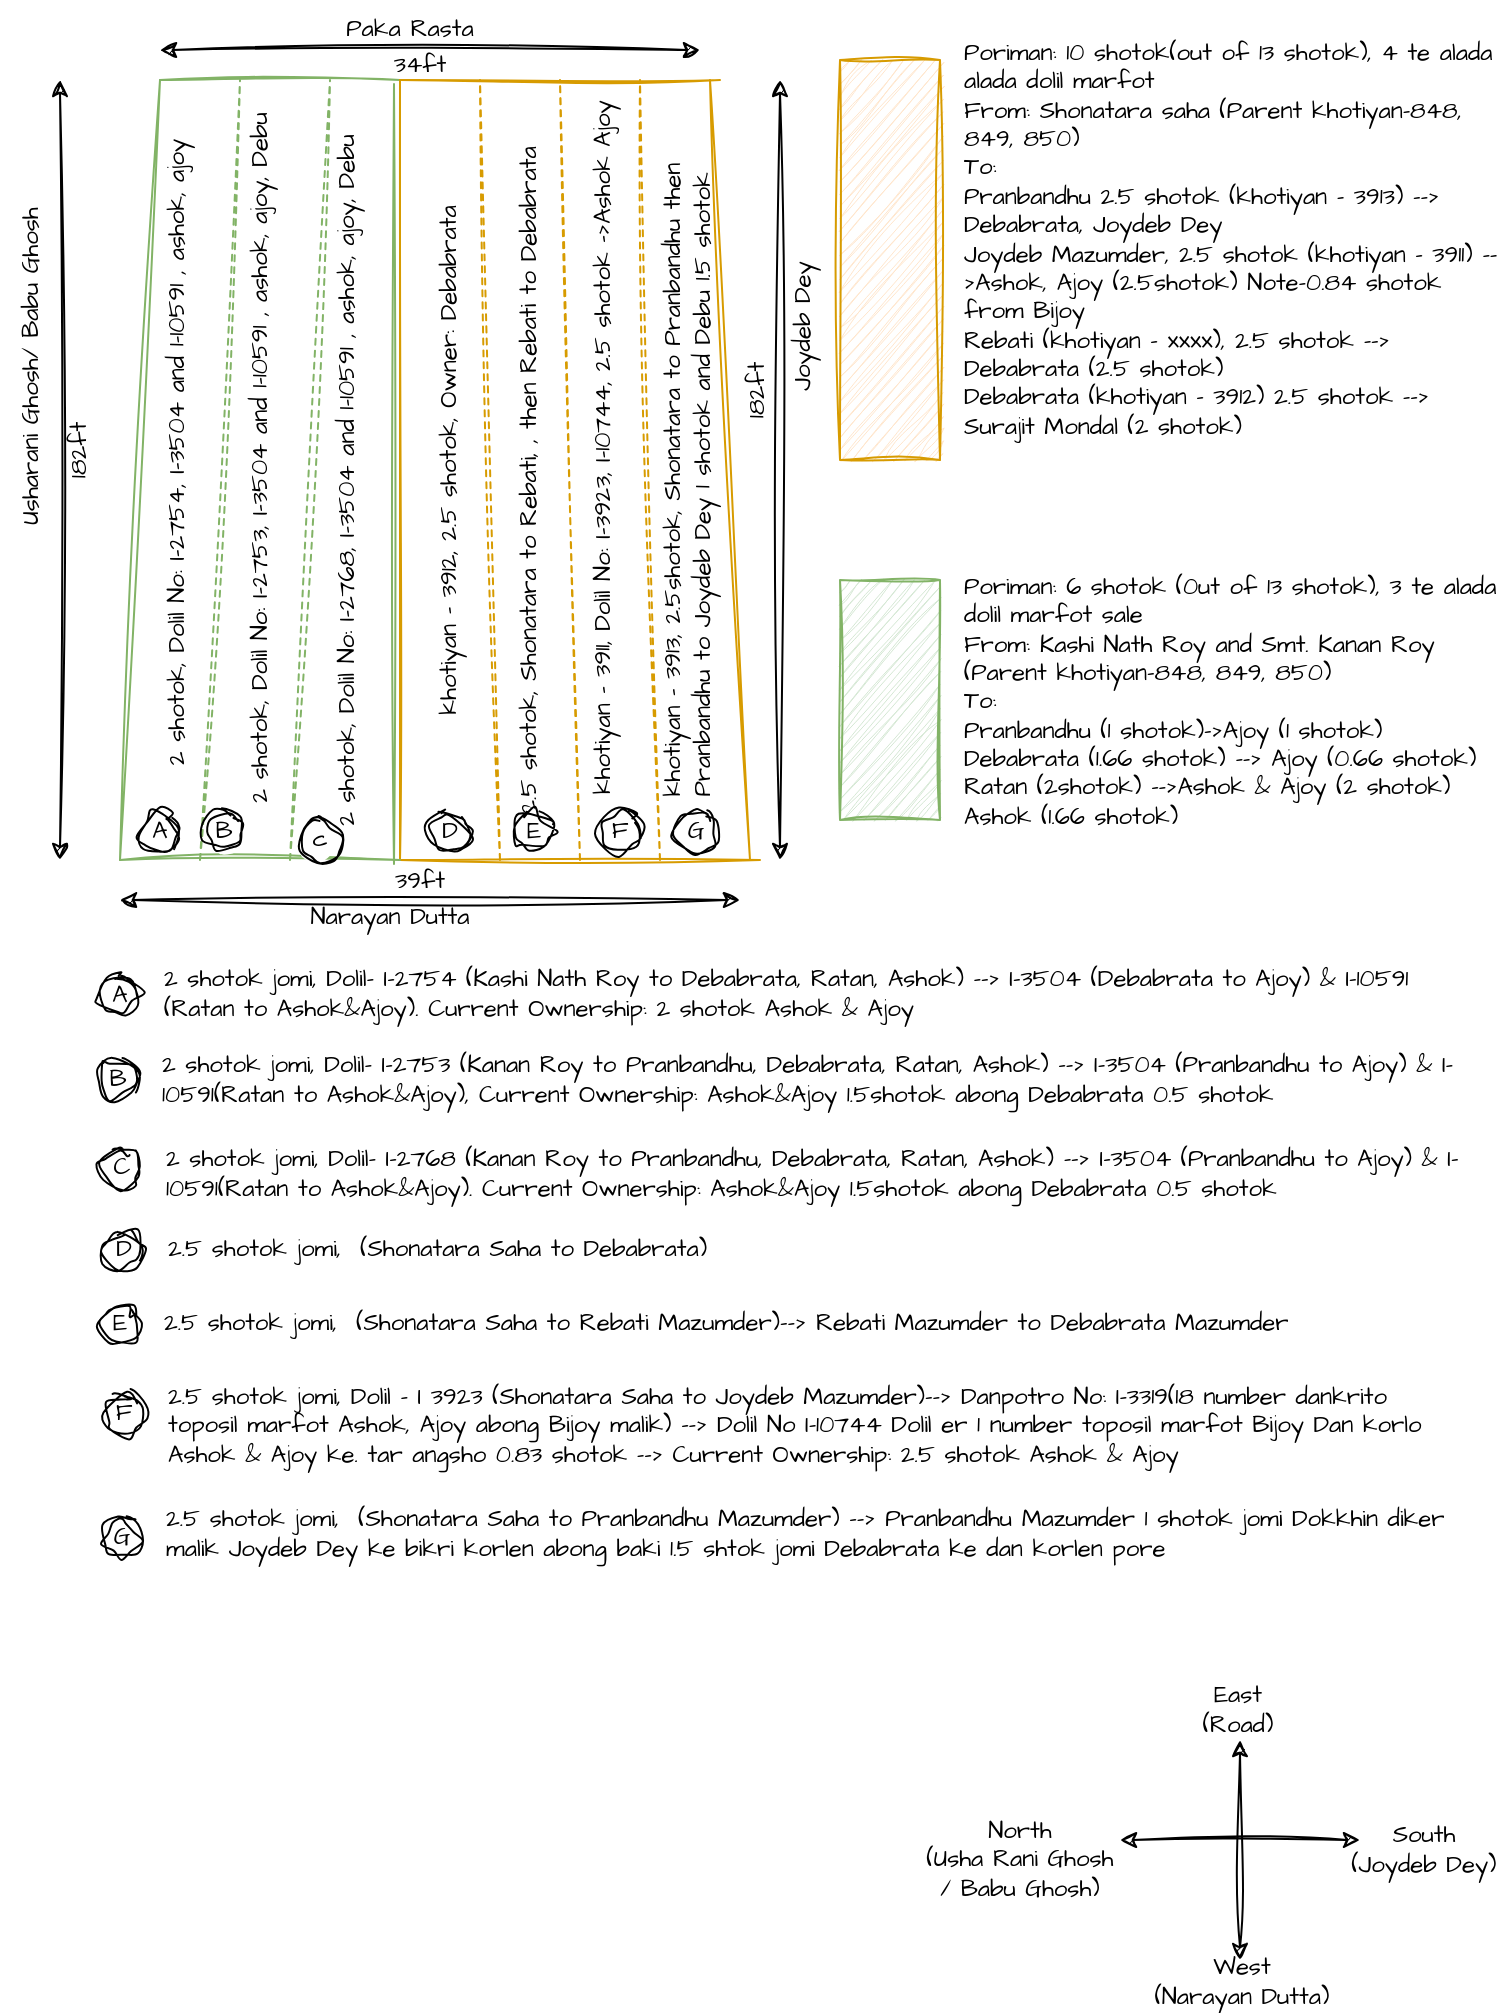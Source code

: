 <mxfile version="26.0.10">
  <diagram name="Page-1" id="95jNA9ojznbn4mmwmEww">
    <mxGraphModel dx="826" dy="455" grid="1" gridSize="10" guides="1" tooltips="1" connect="1" arrows="1" fold="1" page="1" pageScale="1" pageWidth="827" pageHeight="1169" background="#ffffff" math="0" shadow="0">
      <root>
        <mxCell id="0" />
        <mxCell id="1" parent="0" />
        <mxCell id="eyxCzTGyWzFZVntszjCe-2" value="" style="endArrow=none;html=1;rounded=0;sketch=1;hachureGap=4;jiggle=2;curveFitting=1;fontFamily=Architects Daughter;fontSource=https%3A%2F%2Ffonts.googleapis.com%2Fcss%3Ffamily%3DArchitects%2BDaughter;fillColor=#d5e8d4;strokeColor=#82b366;" edge="1" parent="1">
          <mxGeometry width="50" height="50" relative="1" as="geometry">
            <mxPoint x="110" y="40" as="sourcePoint" />
            <mxPoint x="230" y="40" as="targetPoint" />
          </mxGeometry>
        </mxCell>
        <mxCell id="eyxCzTGyWzFZVntszjCe-3" value="" style="endArrow=none;html=1;rounded=0;sketch=1;hachureGap=4;jiggle=2;curveFitting=1;fontFamily=Architects Daughter;fontSource=https%3A%2F%2Ffonts.googleapis.com%2Fcss%3Ffamily%3DArchitects%2BDaughter;fillColor=#d5e8d4;strokeColor=#82b366;" edge="1" parent="1">
          <mxGeometry width="50" height="50" relative="1" as="geometry">
            <mxPoint x="90" y="430" as="sourcePoint" />
            <mxPoint x="110" y="40" as="targetPoint" />
          </mxGeometry>
        </mxCell>
        <mxCell id="eyxCzTGyWzFZVntszjCe-4" value="" style="endArrow=none;html=1;rounded=0;sketch=1;hachureGap=4;jiggle=2;curveFitting=1;fontFamily=Architects Daughter;fontSource=https%3A%2F%2Ffonts.googleapis.com%2Fcss%3Ffamily%3DArchitects%2BDaughter;fillColor=#ffe6cc;strokeColor=#d79b00;" edge="1" parent="1">
          <mxGeometry width="50" height="50" relative="1" as="geometry">
            <mxPoint x="405" y="430" as="sourcePoint" />
            <mxPoint x="385" y="40" as="targetPoint" />
          </mxGeometry>
        </mxCell>
        <mxCell id="eyxCzTGyWzFZVntszjCe-5" value="" style="endArrow=none;html=1;rounded=0;sketch=1;hachureGap=4;jiggle=2;curveFitting=1;fontFamily=Architects Daughter;fontSource=https%3A%2F%2Ffonts.googleapis.com%2Fcss%3Ffamily%3DArchitects%2BDaughter;fillColor=#ffe6cc;strokeColor=#d79b00;" edge="1" parent="1">
          <mxGeometry width="50" height="50" relative="1" as="geometry">
            <mxPoint x="230" y="430" as="sourcePoint" />
            <mxPoint x="410" y="430" as="targetPoint" />
          </mxGeometry>
        </mxCell>
        <mxCell id="eyxCzTGyWzFZVntszjCe-6" value="" style="endArrow=classic;startArrow=classic;html=1;rounded=0;sketch=1;hachureGap=4;jiggle=2;curveFitting=1;fontFamily=Architects Daughter;fontSource=https%3A%2F%2Ffonts.googleapis.com%2Fcss%3Ffamily%3DArchitects%2BDaughter;" edge="1" parent="1">
          <mxGeometry width="50" height="50" relative="1" as="geometry">
            <mxPoint x="90" y="450" as="sourcePoint" />
            <mxPoint x="400" y="450" as="targetPoint" />
          </mxGeometry>
        </mxCell>
        <mxCell id="eyxCzTGyWzFZVntszjCe-8" value="39ft" style="text;html=1;align=center;verticalAlign=middle;whiteSpace=wrap;rounded=0;fontFamily=Architects Daughter;fontSource=https%3A%2F%2Ffonts.googleapis.com%2Fcss%3Ffamily%3DArchitects%2BDaughter;" vertex="1" parent="1">
          <mxGeometry x="210" y="426" width="60" height="30" as="geometry" />
        </mxCell>
        <mxCell id="eyxCzTGyWzFZVntszjCe-9" value="" style="endArrow=classic;startArrow=classic;html=1;rounded=0;sketch=1;hachureGap=4;jiggle=2;curveFitting=1;fontFamily=Architects Daughter;fontSource=https%3A%2F%2Ffonts.googleapis.com%2Fcss%3Ffamily%3DArchitects%2BDaughter;" edge="1" parent="1">
          <mxGeometry width="50" height="50" relative="1" as="geometry">
            <mxPoint x="110" y="25" as="sourcePoint" />
            <mxPoint x="380" y="25" as="targetPoint" />
          </mxGeometry>
        </mxCell>
        <mxCell id="eyxCzTGyWzFZVntszjCe-10" value="34ft" style="text;html=1;align=center;verticalAlign=middle;whiteSpace=wrap;rounded=0;fontFamily=Architects Daughter;fontSource=https%3A%2F%2Ffonts.googleapis.com%2Fcss%3Ffamily%3DArchitects%2BDaughter;" vertex="1" parent="1">
          <mxGeometry x="210" y="18" width="60" height="30" as="geometry" />
        </mxCell>
        <mxCell id="eyxCzTGyWzFZVntszjCe-11" value="" style="endArrow=none;html=1;rounded=0;sketch=1;hachureGap=4;jiggle=2;curveFitting=1;fontFamily=Architects Daughter;fontSource=https%3A%2F%2Ffonts.googleapis.com%2Fcss%3Ffamily%3DArchitects%2BDaughter;fillColor=#ffe6cc;strokeColor=#d79b00;" edge="1" parent="1">
          <mxGeometry width="50" height="50" relative="1" as="geometry">
            <mxPoint x="230" y="430" as="sourcePoint" />
            <mxPoint x="230" y="40" as="targetPoint" />
          </mxGeometry>
        </mxCell>
        <mxCell id="eyxCzTGyWzFZVntszjCe-12" value="" style="endArrow=none;dashed=1;html=1;rounded=0;sketch=1;hachureGap=4;jiggle=2;curveFitting=1;fontFamily=Architects Daughter;fontSource=https%3A%2F%2Ffonts.googleapis.com%2Fcss%3Ffamily%3DArchitects%2BDaughter;shadow=0;fillColor=#ffe6cc;strokeColor=#d79b00;" edge="1" parent="1">
          <mxGeometry width="50" height="50" relative="1" as="geometry">
            <mxPoint x="280" y="430" as="sourcePoint" />
            <mxPoint x="270" y="40" as="targetPoint" />
          </mxGeometry>
        </mxCell>
        <mxCell id="eyxCzTGyWzFZVntszjCe-13" value="" style="endArrow=none;dashed=1;html=1;rounded=0;sketch=1;hachureGap=4;jiggle=2;curveFitting=1;fontFamily=Architects Daughter;fontSource=https%3A%2F%2Ffonts.googleapis.com%2Fcss%3Ffamily%3DArchitects%2BDaughter;fillColor=#ffe6cc;strokeColor=#d79b00;" edge="1" parent="1">
          <mxGeometry width="50" height="50" relative="1" as="geometry">
            <mxPoint x="320" y="430" as="sourcePoint" />
            <mxPoint x="310" y="40" as="targetPoint" />
          </mxGeometry>
        </mxCell>
        <mxCell id="eyxCzTGyWzFZVntszjCe-14" value="" style="endArrow=none;dashed=1;html=1;rounded=0;sketch=1;hachureGap=4;jiggle=2;curveFitting=1;fontFamily=Architects Daughter;fontSource=https%3A%2F%2Ffonts.googleapis.com%2Fcss%3Ffamily%3DArchitects%2BDaughter;fillColor=#ffe6cc;strokeColor=#d79b00;" edge="1" parent="1">
          <mxGeometry width="50" height="50" relative="1" as="geometry">
            <mxPoint x="360" y="430" as="sourcePoint" />
            <mxPoint x="350" y="40" as="targetPoint" />
          </mxGeometry>
        </mxCell>
        <mxCell id="eyxCzTGyWzFZVntszjCe-15" value="" style="endArrow=classic;startArrow=classic;html=1;rounded=0;sketch=1;hachureGap=4;jiggle=2;curveFitting=1;fontFamily=Architects Daughter;fontSource=https%3A%2F%2Ffonts.googleapis.com%2Fcss%3Ffamily%3DArchitects%2BDaughter;" edge="1" parent="1">
          <mxGeometry width="50" height="50" relative="1" as="geometry">
            <mxPoint x="60" y="40" as="sourcePoint" />
            <mxPoint x="60" y="430" as="targetPoint" />
          </mxGeometry>
        </mxCell>
        <mxCell id="eyxCzTGyWzFZVntszjCe-16" value="182ft" style="text;html=1;align=center;verticalAlign=middle;whiteSpace=wrap;rounded=0;fontFamily=Architects Daughter;fontSource=https%3A%2F%2Ffonts.googleapis.com%2Fcss%3Ffamily%3DArchitects%2BDaughter;rotation=270;" vertex="1" parent="1">
          <mxGeometry x="40" y="210" width="60" height="30" as="geometry" />
        </mxCell>
        <mxCell id="eyxCzTGyWzFZVntszjCe-17" value="" style="endArrow=classic;startArrow=classic;html=1;rounded=0;sketch=1;hachureGap=4;jiggle=2;curveFitting=1;fontFamily=Architects Daughter;fontSource=https%3A%2F%2Ffonts.googleapis.com%2Fcss%3Ffamily%3DArchitects%2BDaughter;" edge="1" parent="1">
          <mxGeometry width="50" height="50" relative="1" as="geometry">
            <mxPoint x="420" y="40" as="sourcePoint" />
            <mxPoint x="420" y="430" as="targetPoint" />
          </mxGeometry>
        </mxCell>
        <mxCell id="eyxCzTGyWzFZVntszjCe-18" value="182ft" style="text;html=1;align=center;verticalAlign=middle;whiteSpace=wrap;rounded=0;fontFamily=Architects Daughter;fontSource=https%3A%2F%2Ffonts.googleapis.com%2Fcss%3Ffamily%3DArchitects%2BDaughter;rotation=270;" vertex="1" parent="1">
          <mxGeometry x="379" y="180" width="60" height="30" as="geometry" />
        </mxCell>
        <mxCell id="eyxCzTGyWzFZVntszjCe-20" value="" style="endArrow=none;dashed=1;html=1;rounded=0;sketch=1;hachureGap=4;jiggle=2;curveFitting=1;fontFamily=Architects Daughter;fontSource=https%3A%2F%2Ffonts.googleapis.com%2Fcss%3Ffamily%3DArchitects%2BDaughter;shadow=0;fillColor=#d5e8d4;strokeColor=#82b366;" edge="1" parent="1">
          <mxGeometry width="50" height="50" relative="1" as="geometry">
            <mxPoint x="130" y="430" as="sourcePoint" />
            <mxPoint x="150" y="40" as="targetPoint" />
          </mxGeometry>
        </mxCell>
        <mxCell id="eyxCzTGyWzFZVntszjCe-21" value="" style="endArrow=none;dashed=1;html=1;rounded=0;sketch=1;hachureGap=4;jiggle=2;curveFitting=1;fontFamily=Architects Daughter;fontSource=https%3A%2F%2Ffonts.googleapis.com%2Fcss%3Ffamily%3DArchitects%2BDaughter;shadow=0;fillColor=#d5e8d4;strokeColor=#82b366;" edge="1" parent="1">
          <mxGeometry width="50" height="50" relative="1" as="geometry">
            <mxPoint x="175" y="430" as="sourcePoint" />
            <mxPoint x="195" y="40" as="targetPoint" />
          </mxGeometry>
        </mxCell>
        <mxCell id="eyxCzTGyWzFZVntszjCe-22" value="" style="endArrow=none;html=1;rounded=0;sketch=1;hachureGap=4;jiggle=2;curveFitting=1;fontFamily=Architects Daughter;fontSource=https%3A%2F%2Ffonts.googleapis.com%2Fcss%3Ffamily%3DArchitects%2BDaughter;fillColor=#d5e8d4;strokeColor=#82b366;" edge="1" parent="1">
          <mxGeometry width="50" height="50" relative="1" as="geometry">
            <mxPoint x="227" y="432" as="sourcePoint" />
            <mxPoint x="227" y="42" as="targetPoint" />
          </mxGeometry>
        </mxCell>
        <mxCell id="eyxCzTGyWzFZVntszjCe-23" value="" style="endArrow=none;html=1;rounded=0;sketch=1;hachureGap=4;jiggle=2;curveFitting=1;fontFamily=Architects Daughter;fontSource=https%3A%2F%2Ffonts.googleapis.com%2Fcss%3Ffamily%3DArchitects%2BDaughter;fillColor=#ffe6cc;strokeColor=#d79b00;" edge="1" parent="1">
          <mxGeometry width="50" height="50" relative="1" as="geometry">
            <mxPoint x="230" y="40" as="sourcePoint" />
            <mxPoint x="390" y="40" as="targetPoint" />
          </mxGeometry>
        </mxCell>
        <mxCell id="eyxCzTGyWzFZVntszjCe-24" value="" style="endArrow=none;html=1;rounded=0;sketch=1;hachureGap=4;jiggle=2;curveFitting=1;fontFamily=Architects Daughter;fontSource=https%3A%2F%2Ffonts.googleapis.com%2Fcss%3Ffamily%3DArchitects%2BDaughter;fillColor=#d5e8d4;strokeColor=#82b366;" edge="1" parent="1">
          <mxGeometry width="50" height="50" relative="1" as="geometry">
            <mxPoint x="90" y="430" as="sourcePoint" />
            <mxPoint x="230" y="430" as="targetPoint" />
          </mxGeometry>
        </mxCell>
        <mxCell id="eyxCzTGyWzFZVntszjCe-25" value="" style="rounded=0;whiteSpace=wrap;html=1;sketch=1;hachureGap=4;jiggle=2;curveFitting=1;fontFamily=Architects Daughter;fontSource=https%3A%2F%2Ffonts.googleapis.com%2Fcss%3Ffamily%3DArchitects%2BDaughter;fillColor=#ffe6cc;strokeColor=#d79b00;" vertex="1" parent="1">
          <mxGeometry x="450" y="30" width="50" height="200" as="geometry" />
        </mxCell>
        <mxCell id="eyxCzTGyWzFZVntszjCe-26" value="" style="rounded=0;whiteSpace=wrap;html=1;sketch=1;hachureGap=4;jiggle=2;curveFitting=1;fontFamily=Architects Daughter;fontSource=https%3A%2F%2Ffonts.googleapis.com%2Fcss%3Ffamily%3DArchitects%2BDaughter;fillColor=#d5e8d4;strokeColor=#82b366;" vertex="1" parent="1">
          <mxGeometry x="450" y="290" width="50" height="120" as="geometry" />
        </mxCell>
        <mxCell id="eyxCzTGyWzFZVntszjCe-27" value="Poriman: 10 shotok(out of 13 shotok), 4 te alada alada dolil marfot&lt;br&gt;From: Shonatara saha (Parent khotiyan-848, 849, 850)&lt;div&gt;To:&amp;nbsp;&lt;/div&gt;&lt;div&gt;Pranbandhu 2.5 shotok (khotiyan - 3913) --&amp;gt; Debabrata, Joydeb Dey&lt;/div&gt;&lt;div&gt;Joydeb Mazumder,&amp;nbsp;&lt;span style=&quot;background-color: transparent; color: light-dark(rgb(0, 0, 0), rgb(255, 255, 255));&quot;&gt;2.5 shotok&lt;/span&gt;&lt;span style=&quot;background-color: transparent; color: light-dark(rgb(0, 0, 0), rgb(255, 255, 255));&quot;&gt;&amp;nbsp;(khotiyan - 3911) --&amp;gt;Ashok, Ajoy (2.5shotok) Note-0.84 shotok from Bijoy&lt;/span&gt;&lt;/div&gt;&lt;div&gt;Rebati (khotiyan - xxxx),&amp;nbsp;&lt;span style=&quot;background-color: transparent; color: light-dark(rgb(0, 0, 0), rgb(255, 255, 255));&quot;&gt;2.5 shotok&amp;nbsp;&lt;/span&gt;&lt;span style=&quot;background-color: transparent; color: light-dark(rgb(0, 0, 0), rgb(255, 255, 255));&quot;&gt;--&amp;gt; Debabrata (2.5 shotok)&lt;/span&gt;&lt;/div&gt;&lt;div&gt;Debabrata (khotiyan - 3912)&amp;nbsp;&lt;span style=&quot;background-color: transparent; color: light-dark(rgb(0, 0, 0), rgb(255, 255, 255));&quot;&gt;2.5 shotok&amp;nbsp;&lt;/span&gt;&lt;span style=&quot;background-color: transparent; color: light-dark(rgb(0, 0, 0), rgb(255, 255, 255));&quot;&gt;--&amp;gt; Surajit Mondal (2 shotok)&lt;/span&gt;&lt;/div&gt;" style="text;align=left;verticalAlign=middle;whiteSpace=wrap;rounded=0;fontFamily=Architects Daughter;fontSource=https%3A%2F%2Ffonts.googleapis.com%2Fcss%3Ffamily%3DArchitects%2BDaughter;html=1;labelBorderColor=none;fontColor=default;" vertex="1" parent="1">
          <mxGeometry x="510" y="40" width="270" height="160" as="geometry" />
        </mxCell>
        <mxCell id="eyxCzTGyWzFZVntszjCe-28" value="&lt;span style=&quot;text-align: left;&quot;&gt;khotiyan - 3913, 2.5shotok, Shonatara to Pranbandhu then Pranbandhu to Joydeb Dey 1 shotok and Debu 1.5 shotok&amp;nbsp;&lt;/span&gt;" style="text;html=1;align=center;verticalAlign=middle;whiteSpace=wrap;rounded=0;fontFamily=Architects Daughter;fontSource=https%3A%2F%2Ffonts.googleapis.com%2Fcss%3Ffamily%3DArchitects%2BDaughter;rotation=270;" vertex="1" parent="1">
          <mxGeometry x="190" y="225" width="367.5" height="30" as="geometry" />
        </mxCell>
        <mxCell id="eyxCzTGyWzFZVntszjCe-29" value="&lt;span style=&quot;text-align: left;&quot;&gt;khotiyan - 3911, Dolil No: I-3923, I-10744, 2.5 shotok -&amp;gt;Ashok Ajoy&lt;/span&gt;" style="text;html=1;align=center;verticalAlign=middle;whiteSpace=wrap;rounded=0;fontFamily=Architects Daughter;fontSource=https%3A%2F%2Ffonts.googleapis.com%2Fcss%3Ffamily%3DArchitects%2BDaughter;rotation=270;" vertex="1" parent="1">
          <mxGeometry x="152.38" y="208.13" width="359.25" height="30" as="geometry" />
        </mxCell>
        <mxCell id="eyxCzTGyWzFZVntszjCe-30" value="&lt;span style=&quot;text-align: left;&quot;&gt;2.5 shotok, Shonatara to Rebati, , then Rebati to Debabrata&lt;/span&gt;" style="text;html=1;align=center;verticalAlign=middle;whiteSpace=wrap;rounded=0;fontFamily=Architects Daughter;fontSource=https%3A%2F%2Ffonts.googleapis.com%2Fcss%3Ffamily%3DArchitects%2BDaughter;rotation=270;" vertex="1" parent="1">
          <mxGeometry x="110" y="225" width="370" height="30" as="geometry" />
        </mxCell>
        <mxCell id="eyxCzTGyWzFZVntszjCe-31" value="&lt;span style=&quot;text-align: left;&quot;&gt;khotiyan - 3912, 2.5 shotok, Owner: Debabrata&lt;/span&gt;" style="text;html=1;align=center;verticalAlign=middle;whiteSpace=wrap;rounded=0;fontFamily=Architects Daughter;fontSource=https%3A%2F%2Ffonts.googleapis.com%2Fcss%3Ffamily%3DArchitects%2BDaughter;rotation=270;" vertex="1" parent="1">
          <mxGeometry x="70" y="215" width="370" height="30" as="geometry" />
        </mxCell>
        <mxCell id="eyxCzTGyWzFZVntszjCe-32" value="Narayan Dutta" style="text;html=1;align=center;verticalAlign=middle;whiteSpace=wrap;rounded=0;fontFamily=Architects Daughter;fontSource=https%3A%2F%2Ffonts.googleapis.com%2Fcss%3Ffamily%3DArchitects%2BDaughter;" vertex="1" parent="1">
          <mxGeometry x="150" y="444" width="150" height="30" as="geometry" />
        </mxCell>
        <mxCell id="eyxCzTGyWzFZVntszjCe-34" value="Paka Rasta" style="text;html=1;align=center;verticalAlign=middle;whiteSpace=wrap;rounded=0;fontFamily=Architects Daughter;fontSource=https%3A%2F%2Ffonts.googleapis.com%2Fcss%3Ffamily%3DArchitects%2BDaughter;" vertex="1" parent="1">
          <mxGeometry x="180" width="110" height="30" as="geometry" />
        </mxCell>
        <mxCell id="eyxCzTGyWzFZVntszjCe-35" value="Usharani Ghosh/ Babu Ghosh" style="text;html=1;align=center;verticalAlign=middle;whiteSpace=wrap;rounded=0;fontFamily=Architects Daughter;fontSource=https%3A%2F%2Ffonts.googleapis.com%2Fcss%3Ffamily%3DArchitects%2BDaughter;rotation=270;" vertex="1" parent="1">
          <mxGeometry x="-36" y="168" width="164" height="30" as="geometry" />
        </mxCell>
        <mxCell id="eyxCzTGyWzFZVntszjCe-36" value="&lt;span style=&quot;text-align: left;&quot;&gt;2 shotok,&amp;nbsp;&lt;/span&gt;&lt;span style=&quot;text-align: left;&quot;&gt;Dolil No: I-2754, I-3504 and 1-10591 , ashok, ajoy&lt;/span&gt;" style="text;html=1;align=center;verticalAlign=middle;whiteSpace=wrap;rounded=0;fontFamily=Architects Daughter;fontSource=https%3A%2F%2Ffonts.googleapis.com%2Fcss%3Ffamily%3DArchitects%2BDaughter;rotation=270;" vertex="1" parent="1">
          <mxGeometry x="-49.5" y="211.5" width="336" height="30" as="geometry" />
        </mxCell>
        <mxCell id="eyxCzTGyWzFZVntszjCe-37" value="&lt;span style=&quot;text-align: left;&quot;&gt;2 shotok,&amp;nbsp;&lt;/span&gt;&lt;span style=&quot;text-align: left;&quot;&gt;Dolil No: I-2753, I-3504 and 1-10591 , ashok, ajoy, Debu&lt;/span&gt;" style="text;html=1;align=center;verticalAlign=middle;whiteSpace=wrap;rounded=0;fontFamily=Architects Daughter;fontSource=https%3A%2F%2Ffonts.googleapis.com%2Fcss%3Ffamily%3DArchitects%2BDaughter;rotation=270;" vertex="1" parent="1">
          <mxGeometry x="-15.75" y="213.75" width="351.5" height="30" as="geometry" />
        </mxCell>
        <mxCell id="eyxCzTGyWzFZVntszjCe-38" value="&lt;span style=&quot;text-align: left;&quot;&gt;2 shotok,&amp;nbsp;&lt;/span&gt;&lt;span style=&quot;text-align: left;&quot;&gt;Dolil No: I-2768, I-3504 and 1-10591 , ashok, ajoy, Debu&lt;/span&gt;" style="text;html=1;align=center;verticalAlign=middle;whiteSpace=wrap;rounded=0;fontFamily=Architects Daughter;fontSource=https%3A%2F%2Ffonts.googleapis.com%2Fcss%3Ffamily%3DArchitects%2BDaughter;rotation=270;" vertex="1" parent="1">
          <mxGeometry x="28" y="225" width="352" height="30" as="geometry" />
        </mxCell>
        <mxCell id="eyxCzTGyWzFZVntszjCe-39" value="Joydeb Dey" style="text;html=1;align=center;verticalAlign=middle;whiteSpace=wrap;rounded=0;fontFamily=Architects Daughter;fontSource=https%3A%2F%2Ffonts.googleapis.com%2Fcss%3Ffamily%3DArchitects%2BDaughter;rotation=270;" vertex="1" parent="1">
          <mxGeometry x="368" y="148" width="128" height="30" as="geometry" />
        </mxCell>
        <mxCell id="eyxCzTGyWzFZVntszjCe-40" value="Poriman: 6 shotok (0ut of 13 shotok), 3 te alada dolil marfot sale&amp;nbsp;&lt;br&gt;From: Kashi Nath Roy and Smt. Kanan Roy (Parent khotiyan-848, 849, 850)&lt;div&gt;To:&amp;nbsp;&lt;/div&gt;&lt;div&gt;Pranbandhu (1 shotok)-&amp;gt;Ajoy (1 shotok)&lt;/div&gt;&lt;div&gt;Debabrata (1.66 shotok) --&amp;gt; Ajoy (0.66 shotok)&lt;/div&gt;&lt;div&gt;Ratan (2shotok) --&amp;gt;Ashok &amp;amp; Ajoy (2 shotok)&lt;/div&gt;&lt;div&gt;Ashok (1.66 shotok)&lt;/div&gt;" style="text;align=left;verticalAlign=middle;whiteSpace=wrap;rounded=0;fontFamily=Architects Daughter;fontSource=https%3A%2F%2Ffonts.googleapis.com%2Fcss%3Ffamily%3DArchitects%2BDaughter;html=1;labelBorderColor=none;fontColor=default;" vertex="1" parent="1">
          <mxGeometry x="510" y="291" width="270" height="120" as="geometry" />
        </mxCell>
        <mxCell id="eyxCzTGyWzFZVntszjCe-45" value="A" style="ellipse;whiteSpace=wrap;html=1;aspect=fixed;sketch=1;hachureGap=4;jiggle=2;curveFitting=1;fontFamily=Architects Daughter;fontSource=https%3A%2F%2Ffonts.googleapis.com%2Fcss%3Ffamily%3DArchitects%2BDaughter;" vertex="1" parent="1">
          <mxGeometry x="100" y="406" width="20" height="20" as="geometry" />
        </mxCell>
        <mxCell id="eyxCzTGyWzFZVntszjCe-46" value="B" style="ellipse;whiteSpace=wrap;html=1;aspect=fixed;sketch=1;hachureGap=4;jiggle=2;curveFitting=1;fontFamily=Architects Daughter;fontSource=https%3A%2F%2Ffonts.googleapis.com%2Fcss%3Ffamily%3DArchitects%2BDaughter;" vertex="1" parent="1">
          <mxGeometry x="132.38" y="406" width="20" height="20" as="geometry" />
        </mxCell>
        <mxCell id="eyxCzTGyWzFZVntszjCe-47" value="c" style="ellipse;whiteSpace=wrap;html=1;aspect=fixed;sketch=1;hachureGap=4;jiggle=2;curveFitting=1;fontFamily=Architects Daughter;fontSource=https%3A%2F%2Ffonts.googleapis.com%2Fcss%3Ffamily%3DArchitects%2BDaughter;" vertex="1" parent="1">
          <mxGeometry x="180" y="410" width="20" height="20" as="geometry" />
        </mxCell>
        <mxCell id="eyxCzTGyWzFZVntszjCe-48" value="D" style="ellipse;whiteSpace=wrap;html=1;aspect=fixed;sketch=1;hachureGap=4;jiggle=2;curveFitting=1;fontFamily=Architects Daughter;fontSource=https%3A%2F%2Ffonts.googleapis.com%2Fcss%3Ffamily%3DArchitects%2BDaughter;" vertex="1" parent="1">
          <mxGeometry x="245" y="406" width="20" height="20" as="geometry" />
        </mxCell>
        <mxCell id="eyxCzTGyWzFZVntszjCe-49" value="E" style="ellipse;whiteSpace=wrap;html=1;aspect=fixed;sketch=1;hachureGap=4;jiggle=2;curveFitting=1;fontFamily=Architects Daughter;fontSource=https%3A%2F%2Ffonts.googleapis.com%2Fcss%3Ffamily%3DArchitects%2BDaughter;" vertex="1" parent="1">
          <mxGeometry x="286.5" y="406" width="20" height="20" as="geometry" />
        </mxCell>
        <mxCell id="eyxCzTGyWzFZVntszjCe-50" value="F" style="ellipse;whiteSpace=wrap;html=1;aspect=fixed;sketch=1;hachureGap=4;jiggle=2;curveFitting=1;fontFamily=Architects Daughter;fontSource=https%3A%2F%2Ffonts.googleapis.com%2Fcss%3Ffamily%3DArchitects%2BDaughter;" vertex="1" parent="1">
          <mxGeometry x="330" y="406" width="20" height="20" as="geometry" />
        </mxCell>
        <mxCell id="eyxCzTGyWzFZVntszjCe-51" value="G" style="ellipse;whiteSpace=wrap;html=1;aspect=fixed;sketch=1;hachureGap=4;jiggle=2;curveFitting=1;fontFamily=Architects Daughter;fontSource=https%3A%2F%2Ffonts.googleapis.com%2Fcss%3Ffamily%3DArchitects%2BDaughter;" vertex="1" parent="1">
          <mxGeometry x="368" y="406" width="20" height="20" as="geometry" />
        </mxCell>
        <mxCell id="eyxCzTGyWzFZVntszjCe-52" value="A" style="ellipse;whiteSpace=wrap;html=1;aspect=fixed;sketch=1;hachureGap=4;jiggle=2;curveFitting=1;fontFamily=Architects Daughter;fontSource=https%3A%2F%2Ffonts.googleapis.com%2Fcss%3Ffamily%3DArchitects%2BDaughter;" vertex="1" parent="1">
          <mxGeometry x="80" y="488" width="20" height="20" as="geometry" />
        </mxCell>
        <mxCell id="eyxCzTGyWzFZVntszjCe-54" value="2 shotok jomi, Dolil- I-2754 (Kashi Nath Roy to Debabrata, Ratan, Ashok) --&amp;gt; I-3504 (Debabrata to Ajoy) &amp;amp; I-10591 (Ratan to Ashok&amp;amp;Ajoy). Current Ownership: 2 shotok Ashok &amp;amp; Ajoy&amp;nbsp;" style="text;html=1;align=left;verticalAlign=middle;whiteSpace=wrap;rounded=0;fontFamily=Architects Daughter;fontSource=https%3A%2F%2Ffonts.googleapis.com%2Fcss%3Ffamily%3DArchitects%2BDaughter;" vertex="1" parent="1">
          <mxGeometry x="110" y="482" width="650" height="30" as="geometry" />
        </mxCell>
        <mxCell id="eyxCzTGyWzFZVntszjCe-55" value="B" style="ellipse;whiteSpace=wrap;html=1;aspect=fixed;sketch=1;hachureGap=4;jiggle=2;curveFitting=1;fontFamily=Architects Daughter;fontSource=https%3A%2F%2Ffonts.googleapis.com%2Fcss%3Ffamily%3DArchitects%2BDaughter;" vertex="1" parent="1">
          <mxGeometry x="79" y="530" width="20" height="20" as="geometry" />
        </mxCell>
        <mxCell id="eyxCzTGyWzFZVntszjCe-56" value="2 shotok jomi, Dolil- I-2753 (Kanan Roy to Pranbandhu, Debabrata, Ratan, Ashok) --&amp;gt; I-3504 (Pranbandhu to Ajoy) &amp;amp; I-10591(Ratan to Ashok&amp;amp;Ajoy), Current Ownership: Ashok&amp;amp;Ajoy 1.5shotok abong Debabrata 0.5 shotok" style="text;html=1;align=left;verticalAlign=middle;whiteSpace=wrap;rounded=0;fontFamily=Architects Daughter;fontSource=https%3A%2F%2Ffonts.googleapis.com%2Fcss%3Ffamily%3DArchitects%2BDaughter;" vertex="1" parent="1">
          <mxGeometry x="109" y="525" width="651" height="30" as="geometry" />
        </mxCell>
        <mxCell id="eyxCzTGyWzFZVntszjCe-57" value="C" style="ellipse;whiteSpace=wrap;html=1;aspect=fixed;sketch=1;hachureGap=4;jiggle=2;curveFitting=1;fontFamily=Architects Daughter;fontSource=https%3A%2F%2Ffonts.googleapis.com%2Fcss%3Ffamily%3DArchitects%2BDaughter;" vertex="1" parent="1">
          <mxGeometry x="81" y="574" width="20" height="20" as="geometry" />
        </mxCell>
        <mxCell id="eyxCzTGyWzFZVntszjCe-58" value="2 shotok jomi, Dolil- I-2768 (Kanan Roy to Pranbandhu, Debabrata, Ratan, Ashok) --&amp;gt; I-3504 (Pranbandhu to Ajoy) &amp;amp; I-10591(Ratan to Ashok&amp;amp;Ajoy). Current Ownership: Ashok&amp;amp;Ajoy 1.5shotok abong Debabrata 0.5 shotok" style="text;html=1;align=left;verticalAlign=middle;whiteSpace=wrap;rounded=0;fontFamily=Architects Daughter;fontSource=https%3A%2F%2Ffonts.googleapis.com%2Fcss%3Ffamily%3DArchitects%2BDaughter;" vertex="1" parent="1">
          <mxGeometry x="111" y="572" width="649" height="30" as="geometry" />
        </mxCell>
        <mxCell id="eyxCzTGyWzFZVntszjCe-59" value="D" style="ellipse;whiteSpace=wrap;html=1;aspect=fixed;sketch=1;hachureGap=4;jiggle=2;curveFitting=1;fontFamily=Architects Daughter;fontSource=https%3A%2F%2Ffonts.googleapis.com%2Fcss%3Ffamily%3DArchitects%2BDaughter;" vertex="1" parent="1">
          <mxGeometry x="82" y="615" width="20" height="20" as="geometry" />
        </mxCell>
        <mxCell id="eyxCzTGyWzFZVntszjCe-60" value="2.5 shotok jomi,&amp;nbsp; (Shonatara Saha to Debabrata)" style="text;html=1;align=left;verticalAlign=middle;whiteSpace=wrap;rounded=0;fontFamily=Architects Daughter;fontSource=https%3A%2F%2Ffonts.googleapis.com%2Fcss%3Ffamily%3DArchitects%2BDaughter;" vertex="1" parent="1">
          <mxGeometry x="112" y="610" width="590" height="30" as="geometry" />
        </mxCell>
        <mxCell id="eyxCzTGyWzFZVntszjCe-61" value="E" style="ellipse;whiteSpace=wrap;html=1;aspect=fixed;sketch=1;hachureGap=4;jiggle=2;curveFitting=1;fontFamily=Architects Daughter;fontSource=https%3A%2F%2Ffonts.googleapis.com%2Fcss%3Ffamily%3DArchitects%2BDaughter;" vertex="1" parent="1">
          <mxGeometry x="80" y="652" width="20" height="20" as="geometry" />
        </mxCell>
        <mxCell id="eyxCzTGyWzFZVntszjCe-62" value="2.5 shotok jomi,&amp;nbsp; (Shonatara Saha to Rebati Mazumder)--&amp;gt; Rebati Mazumder to Debabrata Mazumder" style="text;html=1;align=left;verticalAlign=middle;whiteSpace=wrap;rounded=0;fontFamily=Architects Daughter;fontSource=https%3A%2F%2Ffonts.googleapis.com%2Fcss%3Ffamily%3DArchitects%2BDaughter;" vertex="1" parent="1">
          <mxGeometry x="110" y="647" width="590" height="30" as="geometry" />
        </mxCell>
        <mxCell id="eyxCzTGyWzFZVntszjCe-63" value="F" style="ellipse;whiteSpace=wrap;html=1;aspect=fixed;sketch=1;hachureGap=4;jiggle=2;curveFitting=1;fontFamily=Architects Daughter;fontSource=https%3A%2F%2Ffonts.googleapis.com%2Fcss%3Ffamily%3DArchitects%2BDaughter;" vertex="1" parent="1">
          <mxGeometry x="82" y="697" width="20" height="20" as="geometry" />
        </mxCell>
        <mxCell id="eyxCzTGyWzFZVntszjCe-64" value="2.5 shotok jomi, Dolil - I 3923 (Shonatara Saha to Joydeb Mazumder)--&amp;gt; Danpotro No: I-3319(18 number dankrito toposil marfot Ashok, Ajoy abong Bijoy malik) --&amp;gt; Dolil No I-10744 Dolil er 1 number toposil marfot Bijoy Dan korlo Ashok &amp;amp; Ajoy ke. tar angsho 0.83 shotok --&amp;gt; Current Ownership: 2.5 shotok Ashok &amp;amp; Ajoy" style="text;html=1;align=left;verticalAlign=middle;whiteSpace=wrap;rounded=0;fontFamily=Architects Daughter;fontSource=https%3A%2F%2Ffonts.googleapis.com%2Fcss%3Ffamily%3DArchitects%2BDaughter;" vertex="1" parent="1">
          <mxGeometry x="112" y="698" width="648" height="30" as="geometry" />
        </mxCell>
        <mxCell id="eyxCzTGyWzFZVntszjCe-65" value="G" style="ellipse;whiteSpace=wrap;html=1;aspect=fixed;sketch=1;hachureGap=4;jiggle=2;curveFitting=1;fontFamily=Architects Daughter;fontSource=https%3A%2F%2Ffonts.googleapis.com%2Fcss%3Ffamily%3DArchitects%2BDaughter;" vertex="1" parent="1">
          <mxGeometry x="81" y="759" width="20" height="20" as="geometry" />
        </mxCell>
        <mxCell id="eyxCzTGyWzFZVntszjCe-66" value="2.5 shotok jomi,&amp;nbsp; (Shonatara Saha to Pranbandhu Mazumder) --&amp;gt; Pranbandhu Mazumder 1 shotok jomi Dokkhin diker malik Joydeb Dey ke bikri korlen abong baki 1.5 shtok jomi Debabrata ke dan korlen pore" style="text;html=1;align=left;verticalAlign=middle;whiteSpace=wrap;rounded=0;fontFamily=Architects Daughter;fontSource=https%3A%2F%2Ffonts.googleapis.com%2Fcss%3Ffamily%3DArchitects%2BDaughter;" vertex="1" parent="1">
          <mxGeometry x="111" y="754" width="649" height="26" as="geometry" />
        </mxCell>
        <mxCell id="eyxCzTGyWzFZVntszjCe-71" value="South&lt;div&gt;(Joydeb Dey)&lt;/div&gt;" style="text;html=1;align=center;verticalAlign=middle;whiteSpace=wrap;rounded=0;fontFamily=Architects Daughter;fontSource=https%3A%2F%2Ffonts.googleapis.com%2Fcss%3Ffamily%3DArchitects%2BDaughter;" vertex="1" parent="1">
          <mxGeometry x="704" y="910" width="76" height="30" as="geometry" />
        </mxCell>
        <mxCell id="eyxCzTGyWzFZVntszjCe-72" value="" style="endArrow=classic;startArrow=classic;html=1;rounded=0;sketch=1;hachureGap=4;jiggle=2;curveFitting=1;fontFamily=Architects Daughter;fontSource=https%3A%2F%2Ffonts.googleapis.com%2Fcss%3Ffamily%3DArchitects%2BDaughter;" edge="1" parent="1">
          <mxGeometry width="50" height="50" relative="1" as="geometry">
            <mxPoint x="650" y="980" as="sourcePoint" />
            <mxPoint x="650" y="870" as="targetPoint" />
          </mxGeometry>
        </mxCell>
        <mxCell id="eyxCzTGyWzFZVntszjCe-73" value="" style="endArrow=classic;startArrow=classic;html=1;rounded=0;sketch=1;hachureGap=4;jiggle=2;curveFitting=1;fontFamily=Architects Daughter;fontSource=https%3A%2F%2Ffonts.googleapis.com%2Fcss%3Ffamily%3DArchitects%2BDaughter;" edge="1" parent="1">
          <mxGeometry width="50" height="50" relative="1" as="geometry">
            <mxPoint x="710" y="920" as="sourcePoint" />
            <mxPoint x="590" y="920" as="targetPoint" />
          </mxGeometry>
        </mxCell>
        <mxCell id="eyxCzTGyWzFZVntszjCe-74" value="East (Road)" style="text;html=1;align=center;verticalAlign=middle;whiteSpace=wrap;rounded=0;fontFamily=Architects Daughter;fontSource=https%3A%2F%2Ffonts.googleapis.com%2Fcss%3Ffamily%3DArchitects%2BDaughter;" vertex="1" parent="1">
          <mxGeometry x="619" y="840" width="60" height="30" as="geometry" />
        </mxCell>
        <mxCell id="eyxCzTGyWzFZVntszjCe-75" value="West&lt;div&gt;(Narayan Dutta)&lt;/div&gt;" style="text;html=1;align=center;verticalAlign=middle;whiteSpace=wrap;rounded=0;fontFamily=Architects Daughter;fontSource=https%3A%2F%2Ffonts.googleapis.com%2Fcss%3Ffamily%3DArchitects%2BDaughter;" vertex="1" parent="1">
          <mxGeometry x="606" y="976" width="90" height="30" as="geometry" />
        </mxCell>
        <mxCell id="eyxCzTGyWzFZVntszjCe-76" value="North&lt;div&gt;(Usha Rani Ghosh / Babu Ghosh)&lt;/div&gt;" style="text;html=1;align=center;verticalAlign=middle;whiteSpace=wrap;rounded=0;fontFamily=Architects Daughter;fontSource=https%3A%2F%2Ffonts.googleapis.com%2Fcss%3Ffamily%3DArchitects%2BDaughter;" vertex="1" parent="1">
          <mxGeometry x="490" y="915" width="100" height="30" as="geometry" />
        </mxCell>
      </root>
    </mxGraphModel>
  </diagram>
</mxfile>
